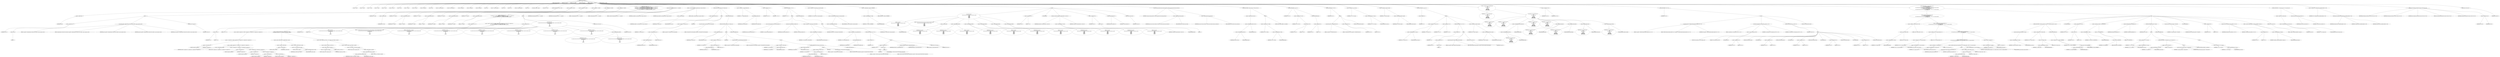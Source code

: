 digraph hostapd_notif_assoc {  
"1000125" [label = "(METHOD,hostapd_notif_assoc)" ]
"1000126" [label = "(PARAM,hostapd_data *hapd)" ]
"1000127" [label = "(PARAM,const u8 *addr)" ]
"1000128" [label = "(PARAM,const u8 *req_ies)" ]
"1000129" [label = "(PARAM,size_t req_ies_len)" ]
"1000130" [label = "(PARAM,int reassoc)" ]
"1000131" [label = "(BLOCK,,)" ]
"1000132" [label = "(LOCAL,v8: __int64)" ]
"1000133" [label = "(LOCAL,v10: __int64)" ]
"1000134" [label = "(LOCAL,v11: __int64)" ]
"1000135" [label = "(LOCAL,v13: __int64)" ]
"1000136" [label = "(LOCAL,v14: __int64)" ]
"1000137" [label = "(LOCAL,v15: const u8 *)" ]
"1000138" [label = "(LOCAL,v16: size_t)" ]
"1000139" [label = "(LOCAL,v17: sta_info *)" ]
"1000140" [label = "(LOCAL,v18: sta_info *)" ]
"1000141" [label = "(LOCAL,v19: unsigned int)" ]
"1000142" [label = "(LOCAL,v20: bool)" ]
"1000143" [label = "(LOCAL,v21: wpa_state_machine *)" ]
"1000144" [label = "(LOCAL,v22: wpa_authenticator *)" ]
"1000145" [label = "(LOCAL,v23: unsigned int)" ]
"1000146" [label = "(LOCAL,v24: unsigned int)" ]
"1000147" [label = "(LOCAL,v25: unsigned int)" ]
"1000148" [label = "(LOCAL,v26: int)" ]
"1000149" [label = "(LOCAL,v27: wpa_state_machine *)" ]
"1000150" [label = "(LOCAL,v28: int)" ]
"1000151" [label = "(LOCAL,v30: u8 *)" ]
"1000152" [label = "(LOCAL,v31: wpa_state_machine *)" ]
"1000153" [label = "(LOCAL,v32: int)" ]
"1000154" [label = "(LOCAL,elems: ieee802_11_elems)" ]
"1000155" [label = "(LOCAL,buf: u8 [ 1064 ])" ]
"1000156" [label = "(CONTROL_STRUCTURE,if ( !addr ),if ( !addr ))" ]
"1000157" [label = "(<operator>.logicalNot,!addr)" ]
"1000158" [label = "(IDENTIFIER,addr,!addr)" ]
"1000159" [label = "(BLOCK,,)" ]
"1000160" [label = "(<operator>.assignment,v28 = -1)" ]
"1000161" [label = "(IDENTIFIER,v28,v28 = -1)" ]
"1000162" [label = "(<operator>.minus,-1)" ]
"1000163" [label = "(LITERAL,1,-1)" ]
"1000164" [label = "(wpa_printf,wpa_printf(2, \"hostapd_notif_assoc: Skip event with no address\", req_ies, req_ies_len, reassoc))" ]
"1000165" [label = "(LITERAL,2,wpa_printf(2, \"hostapd_notif_assoc: Skip event with no address\", req_ies, req_ies_len, reassoc))" ]
"1000166" [label = "(LITERAL,\"hostapd_notif_assoc: Skip event with no address\",wpa_printf(2, \"hostapd_notif_assoc: Skip event with no address\", req_ies, req_ies_len, reassoc))" ]
"1000167" [label = "(IDENTIFIER,req_ies,wpa_printf(2, \"hostapd_notif_assoc: Skip event with no address\", req_ies, req_ies_len, reassoc))" ]
"1000168" [label = "(IDENTIFIER,req_ies_len,wpa_printf(2, \"hostapd_notif_assoc: Skip event with no address\", req_ies, req_ies_len, reassoc))" ]
"1000169" [label = "(IDENTIFIER,reassoc,wpa_printf(2, \"hostapd_notif_assoc: Skip event with no address\", req_ies, req_ies_len, reassoc))" ]
"1000170" [label = "(RETURN,return v28;,return v28;)" ]
"1000171" [label = "(IDENTIFIER,v28,return v28;)" ]
"1000172" [label = "(<operator>.assignment,v8 = *addr)" ]
"1000173" [label = "(IDENTIFIER,v8,v8 = *addr)" ]
"1000174" [label = "(<operator>.indirection,*addr)" ]
"1000175" [label = "(IDENTIFIER,addr,v8 = *addr)" ]
"1000176" [label = "(<operator>.assignment,v10 = addr[2])" ]
"1000177" [label = "(IDENTIFIER,v10,v10 = addr[2])" ]
"1000178" [label = "(<operator>.indirectIndexAccess,addr[2])" ]
"1000179" [label = "(IDENTIFIER,addr,v10 = addr[2])" ]
"1000180" [label = "(LITERAL,2,v10 = addr[2])" ]
"1000181" [label = "(<operator>.assignment,v11 = addr[1])" ]
"1000182" [label = "(IDENTIFIER,v11,v11 = addr[1])" ]
"1000183" [label = "(<operator>.indirectIndexAccess,addr[1])" ]
"1000184" [label = "(IDENTIFIER,addr,v11 = addr[1])" ]
"1000185" [label = "(LITERAL,1,v11 = addr[1])" ]
"1000186" [label = "(<operator>.assignment,v13 = addr[3])" ]
"1000187" [label = "(IDENTIFIER,v13,v13 = addr[3])" ]
"1000188" [label = "(<operator>.indirectIndexAccess,addr[3])" ]
"1000189" [label = "(IDENTIFIER,addr,v13 = addr[3])" ]
"1000190" [label = "(LITERAL,3,v13 = addr[3])" ]
"1000191" [label = "(<operator>.assignment,v14 = addr[4])" ]
"1000192" [label = "(IDENTIFIER,v14,v14 = addr[4])" ]
"1000193" [label = "(<operator>.indirectIndexAccess,addr[4])" ]
"1000194" [label = "(IDENTIFIER,addr,v14 = addr[4])" ]
"1000195" [label = "(LITERAL,4,v14 = addr[4])" ]
"1000196" [label = "(CONTROL_STRUCTURE,if ( (v8 & 1) != 0\n    || !((unsigned int)v14 | addr[5] | (unsigned int)v13 | (unsigned int)v10 | (unsigned int)v8 | (unsigned int)v11)\n    || *(_DWORD *)addr == *(_DWORD *)hapd->own_addr\n    && *((unsigned __int16 *)addr + 2) == *(unsigned __int16 *)&hapd->own_addr[4] ),if ( (v8 & 1) != 0\n    || !((unsigned int)v14 | addr[5] | (unsigned int)v13 | (unsigned int)v10 | (unsigned int)v8 | (unsigned int)v11)\n    || *(_DWORD *)addr == *(_DWORD *)hapd->own_addr\n    && *((unsigned __int16 *)addr + 2) == *(unsigned __int16 *)&hapd->own_addr[4] ))" ]
"1000197" [label = "(<operator>.logicalOr,(v8 & 1) != 0\n    || !((unsigned int)v14 | addr[5] | (unsigned int)v13 | (unsigned int)v10 | (unsigned int)v8 | (unsigned int)v11)\n    || *(_DWORD *)addr == *(_DWORD *)hapd->own_addr\n    && *((unsigned __int16 *)addr + 2) == *(unsigned __int16 *)&hapd->own_addr[4])" ]
"1000198" [label = "(<operator>.notEquals,(v8 & 1) != 0)" ]
"1000199" [label = "(<operator>.and,v8 & 1)" ]
"1000200" [label = "(IDENTIFIER,v8,v8 & 1)" ]
"1000201" [label = "(LITERAL,1,v8 & 1)" ]
"1000202" [label = "(LITERAL,0,(v8 & 1) != 0)" ]
"1000203" [label = "(<operator>.logicalOr,!((unsigned int)v14 | addr[5] | (unsigned int)v13 | (unsigned int)v10 | (unsigned int)v8 | (unsigned int)v11)\n    || *(_DWORD *)addr == *(_DWORD *)hapd->own_addr\n    && *((unsigned __int16 *)addr + 2) == *(unsigned __int16 *)&hapd->own_addr[4])" ]
"1000204" [label = "(<operator>.logicalNot,!((unsigned int)v14 | addr[5] | (unsigned int)v13 | (unsigned int)v10 | (unsigned int)v8 | (unsigned int)v11))" ]
"1000205" [label = "(<operator>.or,(unsigned int)v14 | addr[5] | (unsigned int)v13 | (unsigned int)v10 | (unsigned int)v8 | (unsigned int)v11)" ]
"1000206" [label = "(<operator>.cast,(unsigned int)v14)" ]
"1000207" [label = "(UNKNOWN,unsigned int,unsigned int)" ]
"1000208" [label = "(IDENTIFIER,v14,(unsigned int)v14)" ]
"1000209" [label = "(<operator>.or,addr[5] | (unsigned int)v13 | (unsigned int)v10 | (unsigned int)v8 | (unsigned int)v11)" ]
"1000210" [label = "(<operator>.indirectIndexAccess,addr[5])" ]
"1000211" [label = "(IDENTIFIER,addr,addr[5] | (unsigned int)v13 | (unsigned int)v10 | (unsigned int)v8 | (unsigned int)v11)" ]
"1000212" [label = "(LITERAL,5,addr[5] | (unsigned int)v13 | (unsigned int)v10 | (unsigned int)v8 | (unsigned int)v11)" ]
"1000213" [label = "(<operator>.or,(unsigned int)v13 | (unsigned int)v10 | (unsigned int)v8 | (unsigned int)v11)" ]
"1000214" [label = "(<operator>.cast,(unsigned int)v13)" ]
"1000215" [label = "(UNKNOWN,unsigned int,unsigned int)" ]
"1000216" [label = "(IDENTIFIER,v13,(unsigned int)v13)" ]
"1000217" [label = "(<operator>.or,(unsigned int)v10 | (unsigned int)v8 | (unsigned int)v11)" ]
"1000218" [label = "(<operator>.cast,(unsigned int)v10)" ]
"1000219" [label = "(UNKNOWN,unsigned int,unsigned int)" ]
"1000220" [label = "(IDENTIFIER,v10,(unsigned int)v10)" ]
"1000221" [label = "(<operator>.or,(unsigned int)v8 | (unsigned int)v11)" ]
"1000222" [label = "(<operator>.cast,(unsigned int)v8)" ]
"1000223" [label = "(UNKNOWN,unsigned int,unsigned int)" ]
"1000224" [label = "(IDENTIFIER,v8,(unsigned int)v8)" ]
"1000225" [label = "(<operator>.cast,(unsigned int)v11)" ]
"1000226" [label = "(UNKNOWN,unsigned int,unsigned int)" ]
"1000227" [label = "(IDENTIFIER,v11,(unsigned int)v11)" ]
"1000228" [label = "(<operator>.logicalAnd,*(_DWORD *)addr == *(_DWORD *)hapd->own_addr\n    && *((unsigned __int16 *)addr + 2) == *(unsigned __int16 *)&hapd->own_addr[4])" ]
"1000229" [label = "(<operator>.equals,*(_DWORD *)addr == *(_DWORD *)hapd->own_addr)" ]
"1000230" [label = "(<operator>.indirection,*(_DWORD *)addr)" ]
"1000231" [label = "(<operator>.cast,(_DWORD *)addr)" ]
"1000232" [label = "(UNKNOWN,_DWORD *,_DWORD *)" ]
"1000233" [label = "(IDENTIFIER,addr,(_DWORD *)addr)" ]
"1000234" [label = "(<operator>.indirection,*(_DWORD *)hapd->own_addr)" ]
"1000235" [label = "(<operator>.cast,(_DWORD *)hapd->own_addr)" ]
"1000236" [label = "(UNKNOWN,_DWORD *,_DWORD *)" ]
"1000237" [label = "(<operator>.indirectFieldAccess,hapd->own_addr)" ]
"1000238" [label = "(IDENTIFIER,hapd,(_DWORD *)hapd->own_addr)" ]
"1000239" [label = "(FIELD_IDENTIFIER,own_addr,own_addr)" ]
"1000240" [label = "(<operator>.equals,*((unsigned __int16 *)addr + 2) == *(unsigned __int16 *)&hapd->own_addr[4])" ]
"1000241" [label = "(<operator>.indirection,*((unsigned __int16 *)addr + 2))" ]
"1000242" [label = "(<operator>.addition,(unsigned __int16 *)addr + 2)" ]
"1000243" [label = "(<operator>.cast,(unsigned __int16 *)addr)" ]
"1000244" [label = "(UNKNOWN,unsigned __int16 *,unsigned __int16 *)" ]
"1000245" [label = "(IDENTIFIER,addr,(unsigned __int16 *)addr)" ]
"1000246" [label = "(LITERAL,2,(unsigned __int16 *)addr + 2)" ]
"1000247" [label = "(<operator>.indirection,*(unsigned __int16 *)&hapd->own_addr[4])" ]
"1000248" [label = "(<operator>.cast,(unsigned __int16 *)&hapd->own_addr[4])" ]
"1000249" [label = "(UNKNOWN,unsigned __int16 *,unsigned __int16 *)" ]
"1000250" [label = "(<operator>.addressOf,&hapd->own_addr[4])" ]
"1000251" [label = "(<operator>.indirectIndexAccess,hapd->own_addr[4])" ]
"1000252" [label = "(<operator>.indirectFieldAccess,hapd->own_addr)" ]
"1000253" [label = "(IDENTIFIER,hapd,(unsigned __int16 *)&hapd->own_addr[4])" ]
"1000254" [label = "(FIELD_IDENTIFIER,own_addr,own_addr)" ]
"1000255" [label = "(LITERAL,4,(unsigned __int16 *)&hapd->own_addr[4])" ]
"1000256" [label = "(BLOCK,,)" ]
"1000257" [label = "(<operator>.assignment,v28 = 0)" ]
"1000258" [label = "(IDENTIFIER,v28,v28 = 0)" ]
"1000259" [label = "(LITERAL,0,v28 = 0)" ]
"1000260" [label = "(wpa_printf,wpa_printf(\n      2,\n      \"%s: Invalid SA=%02x:%02x:%02x:%02x:%02x:%02x in received indication - ignore this indication silently\",\n      \"hostapd_notif_assoc\",\n      v8,\n      v11,\n      v10,\n      v13,\n      v14,\n      addr[5]))" ]
"1000261" [label = "(LITERAL,2,wpa_printf(\n      2,\n      \"%s: Invalid SA=%02x:%02x:%02x:%02x:%02x:%02x in received indication - ignore this indication silently\",\n      \"hostapd_notif_assoc\",\n      v8,\n      v11,\n      v10,\n      v13,\n      v14,\n      addr[5]))" ]
"1000262" [label = "(LITERAL,\"%s: Invalid SA=%02x:%02x:%02x:%02x:%02x:%02x in received indication - ignore this indication silently\",wpa_printf(\n      2,\n      \"%s: Invalid SA=%02x:%02x:%02x:%02x:%02x:%02x in received indication - ignore this indication silently\",\n      \"hostapd_notif_assoc\",\n      v8,\n      v11,\n      v10,\n      v13,\n      v14,\n      addr[5]))" ]
"1000263" [label = "(LITERAL,\"hostapd_notif_assoc\",wpa_printf(\n      2,\n      \"%s: Invalid SA=%02x:%02x:%02x:%02x:%02x:%02x in received indication - ignore this indication silently\",\n      \"hostapd_notif_assoc\",\n      v8,\n      v11,\n      v10,\n      v13,\n      v14,\n      addr[5]))" ]
"1000264" [label = "(IDENTIFIER,v8,wpa_printf(\n      2,\n      \"%s: Invalid SA=%02x:%02x:%02x:%02x:%02x:%02x in received indication - ignore this indication silently\",\n      \"hostapd_notif_assoc\",\n      v8,\n      v11,\n      v10,\n      v13,\n      v14,\n      addr[5]))" ]
"1000265" [label = "(IDENTIFIER,v11,wpa_printf(\n      2,\n      \"%s: Invalid SA=%02x:%02x:%02x:%02x:%02x:%02x in received indication - ignore this indication silently\",\n      \"hostapd_notif_assoc\",\n      v8,\n      v11,\n      v10,\n      v13,\n      v14,\n      addr[5]))" ]
"1000266" [label = "(IDENTIFIER,v10,wpa_printf(\n      2,\n      \"%s: Invalid SA=%02x:%02x:%02x:%02x:%02x:%02x in received indication - ignore this indication silently\",\n      \"hostapd_notif_assoc\",\n      v8,\n      v11,\n      v10,\n      v13,\n      v14,\n      addr[5]))" ]
"1000267" [label = "(IDENTIFIER,v13,wpa_printf(\n      2,\n      \"%s: Invalid SA=%02x:%02x:%02x:%02x:%02x:%02x in received indication - ignore this indication silently\",\n      \"hostapd_notif_assoc\",\n      v8,\n      v11,\n      v10,\n      v13,\n      v14,\n      addr[5]))" ]
"1000268" [label = "(IDENTIFIER,v14,wpa_printf(\n      2,\n      \"%s: Invalid SA=%02x:%02x:%02x:%02x:%02x:%02x in received indication - ignore this indication silently\",\n      \"hostapd_notif_assoc\",\n      v8,\n      v11,\n      v10,\n      v13,\n      v14,\n      addr[5]))" ]
"1000269" [label = "(<operator>.indirectIndexAccess,addr[5])" ]
"1000270" [label = "(IDENTIFIER,addr,wpa_printf(\n      2,\n      \"%s: Invalid SA=%02x:%02x:%02x:%02x:%02x:%02x in received indication - ignore this indication silently\",\n      \"hostapd_notif_assoc\",\n      v8,\n      v11,\n      v10,\n      v13,\n      v14,\n      addr[5]))" ]
"1000271" [label = "(LITERAL,5,wpa_printf(\n      2,\n      \"%s: Invalid SA=%02x:%02x:%02x:%02x:%02x:%02x in received indication - ignore this indication silently\",\n      \"hostapd_notif_assoc\",\n      v8,\n      v11,\n      v10,\n      v13,\n      v14,\n      addr[5]))" ]
"1000272" [label = "(RETURN,return v28;,return v28;)" ]
"1000273" [label = "(IDENTIFIER,v28,return v28;)" ]
"1000274" [label = "(hostapd_logger,hostapd_logger(hapd, addr, 1u, 2, \"associated\"))" ]
"1000275" [label = "(IDENTIFIER,hapd,hostapd_logger(hapd, addr, 1u, 2, \"associated\"))" ]
"1000276" [label = "(IDENTIFIER,addr,hostapd_logger(hapd, addr, 1u, 2, \"associated\"))" ]
"1000277" [label = "(LITERAL,1u,hostapd_logger(hapd, addr, 1u, 2, \"associated\"))" ]
"1000278" [label = "(LITERAL,2,hostapd_logger(hapd, addr, 1u, 2, \"associated\"))" ]
"1000279" [label = "(LITERAL,\"associated\",hostapd_logger(hapd, addr, 1u, 2, \"associated\"))" ]
"1000280" [label = "(ieee802_11_parse_elems,ieee802_11_parse_elems(req_ies, req_ies_len, &elems, 0))" ]
"1000281" [label = "(IDENTIFIER,req_ies,ieee802_11_parse_elems(req_ies, req_ies_len, &elems, 0))" ]
"1000282" [label = "(IDENTIFIER,req_ies_len,ieee802_11_parse_elems(req_ies, req_ies_len, &elems, 0))" ]
"1000283" [label = "(<operator>.addressOf,&elems)" ]
"1000284" [label = "(IDENTIFIER,elems,ieee802_11_parse_elems(req_ies, req_ies_len, &elems, 0))" ]
"1000285" [label = "(LITERAL,0,ieee802_11_parse_elems(req_ies, req_ies_len, &elems, 0))" ]
"1000286" [label = "(CONTROL_STRUCTURE,if ( elems.wps_ie ),if ( elems.wps_ie ))" ]
"1000287" [label = "(<operator>.fieldAccess,elems.wps_ie)" ]
"1000288" [label = "(IDENTIFIER,elems,if ( elems.wps_ie ))" ]
"1000289" [label = "(FIELD_IDENTIFIER,wps_ie,wps_ie)" ]
"1000290" [label = "(BLOCK,,)" ]
"1000291" [label = "(<operator>.assignment,v15 = elems.wps_ie - 2)" ]
"1000292" [label = "(IDENTIFIER,v15,v15 = elems.wps_ie - 2)" ]
"1000293" [label = "(<operator>.subtraction,elems.wps_ie - 2)" ]
"1000294" [label = "(<operator>.fieldAccess,elems.wps_ie)" ]
"1000295" [label = "(IDENTIFIER,elems,elems.wps_ie - 2)" ]
"1000296" [label = "(FIELD_IDENTIFIER,wps_ie,wps_ie)" ]
"1000297" [label = "(LITERAL,2,elems.wps_ie - 2)" ]
"1000298" [label = "(IDENTIFIER,L,)" ]
"1000299" [label = "(wpa_printf,wpa_printf(2, \"STA included WPS IE in (Re)AssocReq\"))" ]
"1000300" [label = "(LITERAL,2,wpa_printf(2, \"STA included WPS IE in (Re)AssocReq\"))" ]
"1000301" [label = "(LITERAL,\"STA included WPS IE in (Re)AssocReq\",wpa_printf(2, \"STA included WPS IE in (Re)AssocReq\"))" ]
"1000302" [label = "(CONTROL_STRUCTURE,else,else)" ]
"1000303" [label = "(CONTROL_STRUCTURE,if ( elems.rsn_ie ),if ( elems.rsn_ie ))" ]
"1000304" [label = "(<operator>.fieldAccess,elems.rsn_ie)" ]
"1000305" [label = "(IDENTIFIER,elems,if ( elems.rsn_ie ))" ]
"1000306" [label = "(FIELD_IDENTIFIER,rsn_ie,rsn_ie)" ]
"1000307" [label = "(BLOCK,,)" ]
"1000308" [label = "(<operator>.assignment,v15 = elems.rsn_ie - 2)" ]
"1000309" [label = "(IDENTIFIER,v15,v15 = elems.rsn_ie - 2)" ]
"1000310" [label = "(<operator>.subtraction,elems.rsn_ie - 2)" ]
"1000311" [label = "(<operator>.fieldAccess,elems.rsn_ie)" ]
"1000312" [label = "(IDENTIFIER,elems,elems.rsn_ie - 2)" ]
"1000313" [label = "(FIELD_IDENTIFIER,rsn_ie,rsn_ie)" ]
"1000314" [label = "(LITERAL,2,elems.rsn_ie - 2)" ]
"1000315" [label = "(IDENTIFIER,L,)" ]
"1000316" [label = "(wpa_printf,wpa_printf(2, \"STA included RSN IE in (Re)AssocReq\"))" ]
"1000317" [label = "(LITERAL,2,wpa_printf(2, \"STA included RSN IE in (Re)AssocReq\"))" ]
"1000318" [label = "(LITERAL,\"STA included RSN IE in (Re)AssocReq\",wpa_printf(2, \"STA included RSN IE in (Re)AssocReq\"))" ]
"1000319" [label = "(CONTROL_STRUCTURE,else,else)" ]
"1000320" [label = "(BLOCK,,)" ]
"1000321" [label = "(<operator>.assignment,v15 = elems.wpa_ie)" ]
"1000322" [label = "(IDENTIFIER,v15,v15 = elems.wpa_ie)" ]
"1000323" [label = "(<operator>.fieldAccess,elems.wpa_ie)" ]
"1000324" [label = "(IDENTIFIER,elems,v15 = elems.wpa_ie)" ]
"1000325" [label = "(FIELD_IDENTIFIER,wpa_ie,wpa_ie)" ]
"1000326" [label = "(CONTROL_STRUCTURE,if ( elems.wpa_ie ),if ( elems.wpa_ie ))" ]
"1000327" [label = "(<operator>.fieldAccess,elems.wpa_ie)" ]
"1000328" [label = "(IDENTIFIER,elems,if ( elems.wpa_ie ))" ]
"1000329" [label = "(FIELD_IDENTIFIER,wpa_ie,wpa_ie)" ]
"1000330" [label = "(BLOCK,,)" ]
"1000331" [label = "(<operator>.assignment,v15 = elems.wpa_ie - 2)" ]
"1000332" [label = "(IDENTIFIER,v15,v15 = elems.wpa_ie - 2)" ]
"1000333" [label = "(<operator>.subtraction,elems.wpa_ie - 2)" ]
"1000334" [label = "(<operator>.fieldAccess,elems.wpa_ie)" ]
"1000335" [label = "(IDENTIFIER,elems,elems.wpa_ie - 2)" ]
"1000336" [label = "(FIELD_IDENTIFIER,wpa_ie,wpa_ie)" ]
"1000337" [label = "(LITERAL,2,elems.wpa_ie - 2)" ]
"1000338" [label = "(IDENTIFIER,L,)" ]
"1000339" [label = "(wpa_printf,wpa_printf(2, \"STA included WPA IE in (Re)AssocReq\"))" ]
"1000340" [label = "(LITERAL,2,wpa_printf(2, \"STA included WPA IE in (Re)AssocReq\"))" ]
"1000341" [label = "(LITERAL,\"STA included WPA IE in (Re)AssocReq\",wpa_printf(2, \"STA included WPA IE in (Re)AssocReq\"))" ]
"1000342" [label = "(CONTROL_STRUCTURE,else,else)" ]
"1000343" [label = "(BLOCK,,)" ]
"1000344" [label = "(IDENTIFIER,L,)" ]
"1000345" [label = "(wpa_printf,wpa_printf(2, \"STA did not include WPS/RSN/WPA IE in (Re)AssocReq\"))" ]
"1000346" [label = "(LITERAL,2,wpa_printf(2, \"STA did not include WPS/RSN/WPA IE in (Re)AssocReq\"))" ]
"1000347" [label = "(LITERAL,\"STA did not include WPS/RSN/WPA IE in (Re)AssocReq\",wpa_printf(2, \"STA did not include WPS/RSN/WPA IE in (Re)AssocReq\"))" ]
"1000348" [label = "(<operator>.assignment,v17 = ap_get_sta(hapd, addr))" ]
"1000349" [label = "(IDENTIFIER,v17,v17 = ap_get_sta(hapd, addr))" ]
"1000350" [label = "(ap_get_sta,ap_get_sta(hapd, addr))" ]
"1000351" [label = "(IDENTIFIER,hapd,ap_get_sta(hapd, addr))" ]
"1000352" [label = "(IDENTIFIER,addr,ap_get_sta(hapd, addr))" ]
"1000353" [label = "(<operator>.assignment,v18 = v17)" ]
"1000354" [label = "(IDENTIFIER,v18,v18 = v17)" ]
"1000355" [label = "(IDENTIFIER,v17,v18 = v17)" ]
"1000356" [label = "(CONTROL_STRUCTURE,if ( v17 ),if ( v17 ))" ]
"1000357" [label = "(IDENTIFIER,v17,if ( v17 ))" ]
"1000358" [label = "(BLOCK,,)" ]
"1000359" [label = "(ap_sta_no_session_timeout,ap_sta_no_session_timeout(hapd, v17))" ]
"1000360" [label = "(IDENTIFIER,hapd,ap_sta_no_session_timeout(hapd, v17))" ]
"1000361" [label = "(IDENTIFIER,v17,ap_sta_no_session_timeout(hapd, v17))" ]
"1000362" [label = "(accounting_sta_stop,accounting_sta_stop(hapd, v18))" ]
"1000363" [label = "(IDENTIFIER,hapd,accounting_sta_stop(hapd, v18))" ]
"1000364" [label = "(IDENTIFIER,v18,accounting_sta_stop(hapd, v18))" ]
"1000365" [label = "(<operator>.assignment,v18->timeout_next = STA_NULLFUNC)" ]
"1000366" [label = "(<operator>.indirectFieldAccess,v18->timeout_next)" ]
"1000367" [label = "(IDENTIFIER,v18,v18->timeout_next = STA_NULLFUNC)" ]
"1000368" [label = "(FIELD_IDENTIFIER,timeout_next,timeout_next)" ]
"1000369" [label = "(IDENTIFIER,STA_NULLFUNC,v18->timeout_next = STA_NULLFUNC)" ]
"1000370" [label = "(CONTROL_STRUCTURE,else,else)" ]
"1000371" [label = "(BLOCK,,)" ]
"1000372" [label = "(<operator>.assignment,v18 = ap_sta_add(hapd, addr))" ]
"1000373" [label = "(IDENTIFIER,v18,v18 = ap_sta_add(hapd, addr))" ]
"1000374" [label = "(ap_sta_add,ap_sta_add(hapd, addr))" ]
"1000375" [label = "(IDENTIFIER,hapd,ap_sta_add(hapd, addr))" ]
"1000376" [label = "(IDENTIFIER,addr,ap_sta_add(hapd, addr))" ]
"1000377" [label = "(CONTROL_STRUCTURE,if ( !v18 ),if ( !v18 ))" ]
"1000378" [label = "(<operator>.logicalNot,!v18)" ]
"1000379" [label = "(IDENTIFIER,v18,!v18)" ]
"1000380" [label = "(BLOCK,,)" ]
"1000381" [label = "(<operator>.assignment,v28 = -1)" ]
"1000382" [label = "(IDENTIFIER,v28,v28 = -1)" ]
"1000383" [label = "(<operator>.minus,-1)" ]
"1000384" [label = "(LITERAL,1,-1)" ]
"1000385" [label = "(hostapd_drv_sta_disassoc,hostapd_drv_sta_disassoc(hapd, addr, 5))" ]
"1000386" [label = "(IDENTIFIER,hapd,hostapd_drv_sta_disassoc(hapd, addr, 5))" ]
"1000387" [label = "(IDENTIFIER,addr,hostapd_drv_sta_disassoc(hapd, addr, 5))" ]
"1000388" [label = "(LITERAL,5,hostapd_drv_sta_disassoc(hapd, addr, 5))" ]
"1000389" [label = "(RETURN,return v28;,return v28;)" ]
"1000390" [label = "(IDENTIFIER,v28,return v28;)" ]
"1000391" [label = "(<operator>.assignment,v19 = hapd->iface->drv_max_acl_mac_addrs)" ]
"1000392" [label = "(IDENTIFIER,v19,v19 = hapd->iface->drv_max_acl_mac_addrs)" ]
"1000393" [label = "(<operator>.indirectFieldAccess,hapd->iface->drv_max_acl_mac_addrs)" ]
"1000394" [label = "(<operator>.indirectFieldAccess,hapd->iface)" ]
"1000395" [label = "(IDENTIFIER,hapd,v19 = hapd->iface->drv_max_acl_mac_addrs)" ]
"1000396" [label = "(FIELD_IDENTIFIER,iface,iface)" ]
"1000397" [label = "(FIELD_IDENTIFIER,drv_max_acl_mac_addrs,drv_max_acl_mac_addrs)" ]
"1000398" [label = "(<operators>.assignmentAnd,v18->flags &= 0xFFFECFFF)" ]
"1000399" [label = "(<operator>.indirectFieldAccess,v18->flags)" ]
"1000400" [label = "(IDENTIFIER,v18,v18->flags &= 0xFFFECFFF)" ]
"1000401" [label = "(FIELD_IDENTIFIER,flags,flags)" ]
"1000402" [label = "(LITERAL,0xFFFECFFF,v18->flags &= 0xFFFECFFF)" ]
"1000403" [label = "(BLOCK,,)" ]
"1000404" [label = "(wpa_printf,wpa_printf(\n      3,\n      \"STA %02x:%02x:%02x:%02x:%02x:%02x not allowed to connect\",\n      *addr,\n      addr[1],\n      addr[2],\n      addr[3],\n      addr[4],\n      addr[5]))" ]
"1000405" [label = "(LITERAL,3,wpa_printf(\n      3,\n      \"STA %02x:%02x:%02x:%02x:%02x:%02x not allowed to connect\",\n      *addr,\n      addr[1],\n      addr[2],\n      addr[3],\n      addr[4],\n      addr[5]))" ]
"1000406" [label = "(LITERAL,\"STA %02x:%02x:%02x:%02x:%02x:%02x not allowed to connect\",wpa_printf(\n      3,\n      \"STA %02x:%02x:%02x:%02x:%02x:%02x not allowed to connect\",\n      *addr,\n      addr[1],\n      addr[2],\n      addr[3],\n      addr[4],\n      addr[5]))" ]
"1000407" [label = "(<operator>.indirection,*addr)" ]
"1000408" [label = "(IDENTIFIER,addr,wpa_printf(\n      3,\n      \"STA %02x:%02x:%02x:%02x:%02x:%02x not allowed to connect\",\n      *addr,\n      addr[1],\n      addr[2],\n      addr[3],\n      addr[4],\n      addr[5]))" ]
"1000409" [label = "(<operator>.indirectIndexAccess,addr[1])" ]
"1000410" [label = "(IDENTIFIER,addr,wpa_printf(\n      3,\n      \"STA %02x:%02x:%02x:%02x:%02x:%02x not allowed to connect\",\n      *addr,\n      addr[1],\n      addr[2],\n      addr[3],\n      addr[4],\n      addr[5]))" ]
"1000411" [label = "(LITERAL,1,wpa_printf(\n      3,\n      \"STA %02x:%02x:%02x:%02x:%02x:%02x not allowed to connect\",\n      *addr,\n      addr[1],\n      addr[2],\n      addr[3],\n      addr[4],\n      addr[5]))" ]
"1000412" [label = "(<operator>.indirectIndexAccess,addr[2])" ]
"1000413" [label = "(IDENTIFIER,addr,wpa_printf(\n      3,\n      \"STA %02x:%02x:%02x:%02x:%02x:%02x not allowed to connect\",\n      *addr,\n      addr[1],\n      addr[2],\n      addr[3],\n      addr[4],\n      addr[5]))" ]
"1000414" [label = "(LITERAL,2,wpa_printf(\n      3,\n      \"STA %02x:%02x:%02x:%02x:%02x:%02x not allowed to connect\",\n      *addr,\n      addr[1],\n      addr[2],\n      addr[3],\n      addr[4],\n      addr[5]))" ]
"1000415" [label = "(<operator>.indirectIndexAccess,addr[3])" ]
"1000416" [label = "(IDENTIFIER,addr,wpa_printf(\n      3,\n      \"STA %02x:%02x:%02x:%02x:%02x:%02x not allowed to connect\",\n      *addr,\n      addr[1],\n      addr[2],\n      addr[3],\n      addr[4],\n      addr[5]))" ]
"1000417" [label = "(LITERAL,3,wpa_printf(\n      3,\n      \"STA %02x:%02x:%02x:%02x:%02x:%02x not allowed to connect\",\n      *addr,\n      addr[1],\n      addr[2],\n      addr[3],\n      addr[4],\n      addr[5]))" ]
"1000418" [label = "(<operator>.indirectIndexAccess,addr[4])" ]
"1000419" [label = "(IDENTIFIER,addr,wpa_printf(\n      3,\n      \"STA %02x:%02x:%02x:%02x:%02x:%02x not allowed to connect\",\n      *addr,\n      addr[1],\n      addr[2],\n      addr[3],\n      addr[4],\n      addr[5]))" ]
"1000420" [label = "(LITERAL,4,wpa_printf(\n      3,\n      \"STA %02x:%02x:%02x:%02x:%02x:%02x not allowed to connect\",\n      *addr,\n      addr[1],\n      addr[2],\n      addr[3],\n      addr[4],\n      addr[5]))" ]
"1000421" [label = "(<operator>.indirectIndexAccess,addr[5])" ]
"1000422" [label = "(IDENTIFIER,addr,wpa_printf(\n      3,\n      \"STA %02x:%02x:%02x:%02x:%02x:%02x not allowed to connect\",\n      *addr,\n      addr[1],\n      addr[2],\n      addr[3],\n      addr[4],\n      addr[5]))" ]
"1000423" [label = "(LITERAL,5,wpa_printf(\n      3,\n      \"STA %02x:%02x:%02x:%02x:%02x:%02x not allowed to connect\",\n      *addr,\n      addr[1],\n      addr[2],\n      addr[3],\n      addr[4],\n      addr[5]))" ]
"1000424" [label = "(<operator>.assignment,v32 = 1)" ]
"1000425" [label = "(IDENTIFIER,v32,v32 = 1)" ]
"1000426" [label = "(LITERAL,1,v32 = 1)" ]
"1000427" [label = "(JUMP_TARGET,fail)" ]
"1000428" [label = "(hostapd_drv_sta_disassoc,hostapd_drv_sta_disassoc(hapd, v18->addr, v32))" ]
"1000429" [label = "(IDENTIFIER,hapd,hostapd_drv_sta_disassoc(hapd, v18->addr, v32))" ]
"1000430" [label = "(<operator>.indirectFieldAccess,v18->addr)" ]
"1000431" [label = "(IDENTIFIER,v18,hostapd_drv_sta_disassoc(hapd, v18->addr, v32))" ]
"1000432" [label = "(FIELD_IDENTIFIER,addr,addr)" ]
"1000433" [label = "(IDENTIFIER,v32,hostapd_drv_sta_disassoc(hapd, v18->addr, v32))" ]
"1000434" [label = "(<operator>.assignment,v28 = -1)" ]
"1000435" [label = "(IDENTIFIER,v28,v28 = -1)" ]
"1000436" [label = "(<operator>.minus,-1)" ]
"1000437" [label = "(LITERAL,1,-1)" ]
"1000438" [label = "(ap_free_sta,ap_free_sta(hapd, v18))" ]
"1000439" [label = "(IDENTIFIER,hapd,ap_free_sta(hapd, v18))" ]
"1000440" [label = "(IDENTIFIER,v18,ap_free_sta(hapd, v18))" ]
"1000441" [label = "(RETURN,return v28;,return v28;)" ]
"1000442" [label = "(IDENTIFIER,v28,return v28;)" ]
"1000443" [label = "(ap_copy_sta_supp_op_classes,ap_copy_sta_supp_op_classes(v18, elems.supp_op_classes, elems.supp_op_classes_len))" ]
"1000444" [label = "(IDENTIFIER,v18,ap_copy_sta_supp_op_classes(v18, elems.supp_op_classes, elems.supp_op_classes_len))" ]
"1000445" [label = "(<operator>.fieldAccess,elems.supp_op_classes)" ]
"1000446" [label = "(IDENTIFIER,elems,ap_copy_sta_supp_op_classes(v18, elems.supp_op_classes, elems.supp_op_classes_len))" ]
"1000447" [label = "(FIELD_IDENTIFIER,supp_op_classes,supp_op_classes)" ]
"1000448" [label = "(<operator>.fieldAccess,elems.supp_op_classes_len)" ]
"1000449" [label = "(IDENTIFIER,elems,ap_copy_sta_supp_op_classes(v18, elems.supp_op_classes, elems.supp_op_classes_len))" ]
"1000450" [label = "(FIELD_IDENTIFIER,supp_op_classes_len,supp_op_classes_len)" ]
"1000451" [label = "(CONTROL_STRUCTURE,if ( !hapd->conf->wpa ),if ( !hapd->conf->wpa ))" ]
"1000452" [label = "(<operator>.logicalNot,!hapd->conf->wpa)" ]
"1000453" [label = "(<operator>.indirectFieldAccess,hapd->conf->wpa)" ]
"1000454" [label = "(<operator>.indirectFieldAccess,hapd->conf)" ]
"1000455" [label = "(IDENTIFIER,hapd,!hapd->conf->wpa)" ]
"1000456" [label = "(FIELD_IDENTIFIER,conf,conf)" ]
"1000457" [label = "(FIELD_IDENTIFIER,wpa,wpa)" ]
"1000458" [label = "(BLOCK,,)" ]
"1000459" [label = "(<operator>.assignment,v25 = v18->flags)" ]
"1000460" [label = "(IDENTIFIER,v25,v25 = v18->flags)" ]
"1000461" [label = "(<operator>.indirectFieldAccess,v18->flags)" ]
"1000462" [label = "(IDENTIFIER,v18,v25 = v18->flags)" ]
"1000463" [label = "(FIELD_IDENTIFIER,flags,flags)" ]
"1000464" [label = "(CONTROL_STRUCTURE,goto LABEL_21;,goto LABEL_21;)" ]
"1000465" [label = "(CONTROL_STRUCTURE,if ( v15 ),if ( v15 ))" ]
"1000466" [label = "(IDENTIFIER,v15,if ( v15 ))" ]
"1000467" [label = "(<operator>.assignment,v20 = v16 == 0)" ]
"1000468" [label = "(IDENTIFIER,v20,v20 = v16 == 0)" ]
"1000469" [label = "(<operator>.equals,v16 == 0)" ]
"1000470" [label = "(IDENTIFIER,v16,v16 == 0)" ]
"1000471" [label = "(LITERAL,0,v16 == 0)" ]
"1000472" [label = "(CONTROL_STRUCTURE,else,else)" ]
"1000473" [label = "(<operator>.assignment,v20 = 1)" ]
"1000474" [label = "(IDENTIFIER,v20,v20 = 1)" ]
"1000475" [label = "(LITERAL,1,v20 = 1)" ]
"1000476" [label = "(CONTROL_STRUCTURE,if ( v20 ),if ( v20 ))" ]
"1000477" [label = "(IDENTIFIER,v20,if ( v20 ))" ]
"1000478" [label = "(BLOCK,,)" ]
"1000479" [label = "(wpa_printf,wpa_printf(2, \"No WPA/RSN IE from STA\"))" ]
"1000480" [label = "(LITERAL,2,wpa_printf(2, \"No WPA/RSN IE from STA\"))" ]
"1000481" [label = "(LITERAL,\"No WPA/RSN IE from STA\",wpa_printf(2, \"No WPA/RSN IE from STA\"))" ]
"1000482" [label = "(<operator>.assignment,v32 = 13)" ]
"1000483" [label = "(IDENTIFIER,v32,v32 = 13)" ]
"1000484" [label = "(LITERAL,13,v32 = 13)" ]
"1000485" [label = "(CONTROL_STRUCTURE,goto fail;,goto fail;)" ]
"1000486" [label = "(<operator>.assignment,v21 = v18->wpa_sm)" ]
"1000487" [label = "(IDENTIFIER,v21,v21 = v18->wpa_sm)" ]
"1000488" [label = "(<operator>.indirectFieldAccess,v18->wpa_sm)" ]
"1000489" [label = "(IDENTIFIER,v18,v21 = v18->wpa_sm)" ]
"1000490" [label = "(FIELD_IDENTIFIER,wpa_sm,wpa_sm)" ]
"1000491" [label = "(<operator>.assignment,v22 = hapd->wpa_auth)" ]
"1000492" [label = "(IDENTIFIER,v22,v22 = hapd->wpa_auth)" ]
"1000493" [label = "(<operator>.indirectFieldAccess,hapd->wpa_auth)" ]
"1000494" [label = "(IDENTIFIER,hapd,v22 = hapd->wpa_auth)" ]
"1000495" [label = "(FIELD_IDENTIFIER,wpa_auth,wpa_auth)" ]
"1000496" [label = "(CONTROL_STRUCTURE,if ( !v21 ),if ( !v21 ))" ]
"1000497" [label = "(<operator>.logicalNot,!v21)" ]
"1000498" [label = "(IDENTIFIER,v21,!v21)" ]
"1000499" [label = "(BLOCK,,)" ]
"1000500" [label = "(<operator>.assignment,v18->wpa_sm = v31)" ]
"1000501" [label = "(<operator>.indirectFieldAccess,v18->wpa_sm)" ]
"1000502" [label = "(IDENTIFIER,v18,v18->wpa_sm = v31)" ]
"1000503" [label = "(FIELD_IDENTIFIER,wpa_sm,wpa_sm)" ]
"1000504" [label = "(IDENTIFIER,v31,v18->wpa_sm = v31)" ]
"1000505" [label = "(<operator>.assignment,v21 = v31)" ]
"1000506" [label = "(IDENTIFIER,v21,v21 = v31)" ]
"1000507" [label = "(IDENTIFIER,v31,v21 = v31)" ]
"1000508" [label = "(CONTROL_STRUCTURE,if ( !v31 ),if ( !v31 ))" ]
"1000509" [label = "(<operator>.logicalNot,!v31)" ]
"1000510" [label = "(IDENTIFIER,v31,!v31)" ]
"1000511" [label = "(BLOCK,,)" ]
"1000512" [label = "(<operator>.assignment,v28 = -1)" ]
"1000513" [label = "(IDENTIFIER,v28,v28 = -1)" ]
"1000514" [label = "(<operator>.minus,-1)" ]
"1000515" [label = "(LITERAL,1,-1)" ]
"1000516" [label = "(wpa_printf,wpa_printf(5, \"Failed to initialize WPA state machine\"))" ]
"1000517" [label = "(LITERAL,5,wpa_printf(5, \"Failed to initialize WPA state machine\"))" ]
"1000518" [label = "(LITERAL,\"Failed to initialize WPA state machine\",wpa_printf(5, \"Failed to initialize WPA state machine\"))" ]
"1000519" [label = "(RETURN,return v28;,return v28;)" ]
"1000520" [label = "(IDENTIFIER,v28,return v28;)" ]
"1000521" [label = "(<operator>.assignment,v22 = hapd->wpa_auth)" ]
"1000522" [label = "(IDENTIFIER,v22,v22 = hapd->wpa_auth)" ]
"1000523" [label = "(<operator>.indirectFieldAccess,hapd->wpa_auth)" ]
"1000524" [label = "(IDENTIFIER,hapd,v22 = hapd->wpa_auth)" ]
"1000525" [label = "(FIELD_IDENTIFIER,wpa_auth,wpa_auth)" ]
"1000526" [label = "(<operator>.assignment,v23 = wpa_validate_wpa_ie(\n          v22,\n          v21,\n          hapd->iface->freq,\n          v15,\n          v16,\n          elems.mdie,\n          elems.mdie_len,\n          elems.owe_dh,\n          elems.owe_dh_len))" ]
"1000527" [label = "(IDENTIFIER,v23,v23 = wpa_validate_wpa_ie(\n          v22,\n          v21,\n          hapd->iface->freq,\n          v15,\n          v16,\n          elems.mdie,\n          elems.mdie_len,\n          elems.owe_dh,\n          elems.owe_dh_len))" ]
"1000528" [label = "(wpa_validate_wpa_ie,wpa_validate_wpa_ie(\n          v22,\n          v21,\n          hapd->iface->freq,\n          v15,\n          v16,\n          elems.mdie,\n          elems.mdie_len,\n          elems.owe_dh,\n          elems.owe_dh_len))" ]
"1000529" [label = "(IDENTIFIER,v22,wpa_validate_wpa_ie(\n          v22,\n          v21,\n          hapd->iface->freq,\n          v15,\n          v16,\n          elems.mdie,\n          elems.mdie_len,\n          elems.owe_dh,\n          elems.owe_dh_len))" ]
"1000530" [label = "(IDENTIFIER,v21,wpa_validate_wpa_ie(\n          v22,\n          v21,\n          hapd->iface->freq,\n          v15,\n          v16,\n          elems.mdie,\n          elems.mdie_len,\n          elems.owe_dh,\n          elems.owe_dh_len))" ]
"1000531" [label = "(<operator>.indirectFieldAccess,hapd->iface->freq)" ]
"1000532" [label = "(<operator>.indirectFieldAccess,hapd->iface)" ]
"1000533" [label = "(IDENTIFIER,hapd,wpa_validate_wpa_ie(\n          v22,\n          v21,\n          hapd->iface->freq,\n          v15,\n          v16,\n          elems.mdie,\n          elems.mdie_len,\n          elems.owe_dh,\n          elems.owe_dh_len))" ]
"1000534" [label = "(FIELD_IDENTIFIER,iface,iface)" ]
"1000535" [label = "(FIELD_IDENTIFIER,freq,freq)" ]
"1000536" [label = "(IDENTIFIER,v15,wpa_validate_wpa_ie(\n          v22,\n          v21,\n          hapd->iface->freq,\n          v15,\n          v16,\n          elems.mdie,\n          elems.mdie_len,\n          elems.owe_dh,\n          elems.owe_dh_len))" ]
"1000537" [label = "(IDENTIFIER,v16,wpa_validate_wpa_ie(\n          v22,\n          v21,\n          hapd->iface->freq,\n          v15,\n          v16,\n          elems.mdie,\n          elems.mdie_len,\n          elems.owe_dh,\n          elems.owe_dh_len))" ]
"1000538" [label = "(<operator>.fieldAccess,elems.mdie)" ]
"1000539" [label = "(IDENTIFIER,elems,wpa_validate_wpa_ie(\n          v22,\n          v21,\n          hapd->iface->freq,\n          v15,\n          v16,\n          elems.mdie,\n          elems.mdie_len,\n          elems.owe_dh,\n          elems.owe_dh_len))" ]
"1000540" [label = "(FIELD_IDENTIFIER,mdie,mdie)" ]
"1000541" [label = "(<operator>.fieldAccess,elems.mdie_len)" ]
"1000542" [label = "(IDENTIFIER,elems,wpa_validate_wpa_ie(\n          v22,\n          v21,\n          hapd->iface->freq,\n          v15,\n          v16,\n          elems.mdie,\n          elems.mdie_len,\n          elems.owe_dh,\n          elems.owe_dh_len))" ]
"1000543" [label = "(FIELD_IDENTIFIER,mdie_len,mdie_len)" ]
"1000544" [label = "(<operator>.fieldAccess,elems.owe_dh)" ]
"1000545" [label = "(IDENTIFIER,elems,wpa_validate_wpa_ie(\n          v22,\n          v21,\n          hapd->iface->freq,\n          v15,\n          v16,\n          elems.mdie,\n          elems.mdie_len,\n          elems.owe_dh,\n          elems.owe_dh_len))" ]
"1000546" [label = "(FIELD_IDENTIFIER,owe_dh,owe_dh)" ]
"1000547" [label = "(<operator>.fieldAccess,elems.owe_dh_len)" ]
"1000548" [label = "(IDENTIFIER,elems,wpa_validate_wpa_ie(\n          v22,\n          v21,\n          hapd->iface->freq,\n          v15,\n          v16,\n          elems.mdie,\n          elems.mdie_len,\n          elems.owe_dh,\n          elems.owe_dh_len))" ]
"1000549" [label = "(FIELD_IDENTIFIER,owe_dh_len,owe_dh_len)" ]
"1000550" [label = "(<operator>.assignment,v24 = v23)" ]
"1000551" [label = "(IDENTIFIER,v24,v24 = v23)" ]
"1000552" [label = "(IDENTIFIER,v23,v24 = v23)" ]
"1000553" [label = "(CONTROL_STRUCTURE,if ( v23 ),if ( v23 ))" ]
"1000554" [label = "(IDENTIFIER,v23,if ( v23 ))" ]
"1000555" [label = "(BLOCK,,)" ]
"1000556" [label = "(wpa_printf,wpa_printf(2, \"WPA/RSN information element rejected? (res %u)\", v23))" ]
"1000557" [label = "(LITERAL,2,wpa_printf(2, \"WPA/RSN information element rejected? (res %u)\", v23))" ]
"1000558" [label = "(LITERAL,\"WPA/RSN information element rejected? (res %u)\",wpa_printf(2, \"WPA/RSN information element rejected? (res %u)\", v23))" ]
"1000559" [label = "(IDENTIFIER,v23,wpa_printf(2, \"WPA/RSN information element rejected? (res %u)\", v23))" ]
"1000560" [label = "(wpa_hexdump,wpa_hexdump(2, (const unsigned __int8 *)\"IE\", v15, v16))" ]
"1000561" [label = "(LITERAL,2,wpa_hexdump(2, (const unsigned __int8 *)\"IE\", v15, v16))" ]
"1000562" [label = "(<operator>.cast,(const unsigned __int8 *)\"IE\")" ]
"1000563" [label = "(UNKNOWN,const unsigned __int8 *,const unsigned __int8 *)" ]
"1000564" [label = "(LITERAL,\"IE\",(const unsigned __int8 *)\"IE\")" ]
"1000565" [label = "(IDENTIFIER,v15,wpa_hexdump(2, (const unsigned __int8 *)\"IE\", v15, v16))" ]
"1000566" [label = "(IDENTIFIER,v16,wpa_hexdump(2, (const unsigned __int8 *)\"IE\", v15, v16))" ]
"1000567" [label = "(CONTROL_STRUCTURE,switch ( v24 ),switch ( v24 ))" ]
"1000568" [label = "(IDENTIFIER,v24,switch ( v24 ))" ]
"1000569" [label = "(BLOCK,,)" ]
"1000570" [label = "(JUMP_TARGET,case 2u)" ]
"1000571" [label = "(<operator>.assignment,v32 = 18)" ]
"1000572" [label = "(IDENTIFIER,v32,v32 = 18)" ]
"1000573" [label = "(LITERAL,18,v32 = 18)" ]
"1000574" [label = "(CONTROL_STRUCTURE,break;,break;)" ]
"1000575" [label = "(JUMP_TARGET,case 3u)" ]
"1000576" [label = "(<operator>.assignment,v32 = 19)" ]
"1000577" [label = "(IDENTIFIER,v32,v32 = 19)" ]
"1000578" [label = "(LITERAL,19,v32 = 19)" ]
"1000579" [label = "(CONTROL_STRUCTURE,break;,break;)" ]
"1000580" [label = "(JUMP_TARGET,case 4u)" ]
"1000581" [label = "(<operator>.assignment,v32 = 20)" ]
"1000582" [label = "(IDENTIFIER,v32,v32 = 20)" ]
"1000583" [label = "(LITERAL,20,v32 = 20)" ]
"1000584" [label = "(CONTROL_STRUCTURE,break;,break;)" ]
"1000585" [label = "(JUMP_TARGET,case 8u)" ]
"1000586" [label = "(<operator>.assignment,v32 = 24)" ]
"1000587" [label = "(IDENTIFIER,v32,v32 = 24)" ]
"1000588" [label = "(LITERAL,24,v32 = 24)" ]
"1000589" [label = "(CONTROL_STRUCTURE,break;,break;)" ]
"1000590" [label = "(JUMP_TARGET,default)" ]
"1000591" [label = "(<operator>.assignment,v32 = 13)" ]
"1000592" [label = "(IDENTIFIER,v32,v32 = 13)" ]
"1000593" [label = "(LITERAL,13,v32 = 13)" ]
"1000594" [label = "(CONTROL_STRUCTURE,break;,break;)" ]
"1000595" [label = "(CONTROL_STRUCTURE,goto fail;,goto fail;)" ]
"1000596" [label = "(CONTROL_STRUCTURE,if ( (v18->flags & 0x402) != 1026\n    || (v28 = v18->sa_query_timed_out) != 0\n    || v18->sa_query_count > 0\n    && ((ap_check_sa_query_timeout(hapd, v18), (v18->flags & 0x402) != 1026) || v18->sa_query_timed_out)\n    || v18->auth_alg == 2 ),if ( (v18->flags & 0x402) != 1026\n    || (v28 = v18->sa_query_timed_out) != 0\n    || v18->sa_query_count > 0\n    && ((ap_check_sa_query_timeout(hapd, v18), (v18->flags & 0x402) != 1026) || v18->sa_query_timed_out)\n    || v18->auth_alg == 2 ))" ]
"1000597" [label = "(<operator>.logicalOr,(v18->flags & 0x402) != 1026\n    || (v28 = v18->sa_query_timed_out) != 0\n    || v18->sa_query_count > 0\n    && ((ap_check_sa_query_timeout(hapd, v18), (v18->flags & 0x402) != 1026) || v18->sa_query_timed_out)\n    || v18->auth_alg == 2)" ]
"1000598" [label = "(<operator>.notEquals,(v18->flags & 0x402) != 1026)" ]
"1000599" [label = "(<operator>.and,v18->flags & 0x402)" ]
"1000600" [label = "(<operator>.indirectFieldAccess,v18->flags)" ]
"1000601" [label = "(IDENTIFIER,v18,v18->flags & 0x402)" ]
"1000602" [label = "(FIELD_IDENTIFIER,flags,flags)" ]
"1000603" [label = "(LITERAL,0x402,v18->flags & 0x402)" ]
"1000604" [label = "(LITERAL,1026,(v18->flags & 0x402) != 1026)" ]
"1000605" [label = "(<operator>.logicalOr,(v28 = v18->sa_query_timed_out) != 0\n    || v18->sa_query_count > 0\n    && ((ap_check_sa_query_timeout(hapd, v18), (v18->flags & 0x402) != 1026) || v18->sa_query_timed_out)\n    || v18->auth_alg == 2)" ]
"1000606" [label = "(<operator>.notEquals,(v28 = v18->sa_query_timed_out) != 0)" ]
"1000607" [label = "(<operator>.assignment,v28 = v18->sa_query_timed_out)" ]
"1000608" [label = "(IDENTIFIER,v28,v28 = v18->sa_query_timed_out)" ]
"1000609" [label = "(<operator>.indirectFieldAccess,v18->sa_query_timed_out)" ]
"1000610" [label = "(IDENTIFIER,v18,v28 = v18->sa_query_timed_out)" ]
"1000611" [label = "(FIELD_IDENTIFIER,sa_query_timed_out,sa_query_timed_out)" ]
"1000612" [label = "(LITERAL,0,(v28 = v18->sa_query_timed_out) != 0)" ]
"1000613" [label = "(<operator>.logicalOr,v18->sa_query_count > 0\n    && ((ap_check_sa_query_timeout(hapd, v18), (v18->flags & 0x402) != 1026) || v18->sa_query_timed_out)\n    || v18->auth_alg == 2)" ]
"1000614" [label = "(<operator>.logicalAnd,v18->sa_query_count > 0\n    && ((ap_check_sa_query_timeout(hapd, v18), (v18->flags & 0x402) != 1026) || v18->sa_query_timed_out))" ]
"1000615" [label = "(<operator>.greaterThan,v18->sa_query_count > 0)" ]
"1000616" [label = "(<operator>.indirectFieldAccess,v18->sa_query_count)" ]
"1000617" [label = "(IDENTIFIER,v18,v18->sa_query_count > 0)" ]
"1000618" [label = "(FIELD_IDENTIFIER,sa_query_count,sa_query_count)" ]
"1000619" [label = "(LITERAL,0,v18->sa_query_count > 0)" ]
"1000620" [label = "(<operator>.logicalOr,(ap_check_sa_query_timeout(hapd, v18), (v18->flags & 0x402) != 1026) || v18->sa_query_timed_out)" ]
"1000621" [label = "(BLOCK,,)" ]
"1000622" [label = "(ap_check_sa_query_timeout,ap_check_sa_query_timeout(hapd, v18))" ]
"1000623" [label = "(IDENTIFIER,hapd,ap_check_sa_query_timeout(hapd, v18))" ]
"1000624" [label = "(IDENTIFIER,v18,ap_check_sa_query_timeout(hapd, v18))" ]
"1000625" [label = "(<operator>.notEquals,(v18->flags & 0x402) != 1026)" ]
"1000626" [label = "(<operator>.and,v18->flags & 0x402)" ]
"1000627" [label = "(<operator>.indirectFieldAccess,v18->flags)" ]
"1000628" [label = "(IDENTIFIER,v18,v18->flags & 0x402)" ]
"1000629" [label = "(FIELD_IDENTIFIER,flags,flags)" ]
"1000630" [label = "(LITERAL,0x402,v18->flags & 0x402)" ]
"1000631" [label = "(LITERAL,1026,(v18->flags & 0x402) != 1026)" ]
"1000632" [label = "(<operator>.indirectFieldAccess,v18->sa_query_timed_out)" ]
"1000633" [label = "(IDENTIFIER,v18,(ap_check_sa_query_timeout(hapd, v18), (v18->flags & 0x402) != 1026) || v18->sa_query_timed_out)" ]
"1000634" [label = "(FIELD_IDENTIFIER,sa_query_timed_out,sa_query_timed_out)" ]
"1000635" [label = "(<operator>.equals,v18->auth_alg == 2)" ]
"1000636" [label = "(<operator>.indirectFieldAccess,v18->auth_alg)" ]
"1000637" [label = "(IDENTIFIER,v18,v18->auth_alg == 2)" ]
"1000638" [label = "(FIELD_IDENTIFIER,auth_alg,auth_alg)" ]
"1000639" [label = "(LITERAL,2,v18->auth_alg == 2)" ]
"1000640" [label = "(BLOCK,,)" ]
"1000641" [label = "(CONTROL_STRUCTURE,if ( wpa_auth_uses_mfp(v18->wpa_sm) ),if ( wpa_auth_uses_mfp(v18->wpa_sm) ))" ]
"1000642" [label = "(wpa_auth_uses_mfp,wpa_auth_uses_mfp(v18->wpa_sm))" ]
"1000643" [label = "(<operator>.indirectFieldAccess,v18->wpa_sm)" ]
"1000644" [label = "(IDENTIFIER,v18,wpa_auth_uses_mfp(v18->wpa_sm))" ]
"1000645" [label = "(FIELD_IDENTIFIER,wpa_sm,wpa_sm)" ]
"1000646" [label = "(<operator>.assignment,v25 = v18->flags | 0x400)" ]
"1000647" [label = "(IDENTIFIER,v25,v25 = v18->flags | 0x400)" ]
"1000648" [label = "(<operator>.or,v18->flags | 0x400)" ]
"1000649" [label = "(<operator>.indirectFieldAccess,v18->flags)" ]
"1000650" [label = "(IDENTIFIER,v18,v18->flags | 0x400)" ]
"1000651" [label = "(FIELD_IDENTIFIER,flags,flags)" ]
"1000652" [label = "(LITERAL,0x400,v18->flags | 0x400)" ]
"1000653" [label = "(CONTROL_STRUCTURE,else,else)" ]
"1000654" [label = "(<operator>.assignment,v25 = v18->flags & 0xFFFFFBFF)" ]
"1000655" [label = "(IDENTIFIER,v25,v25 = v18->flags & 0xFFFFFBFF)" ]
"1000656" [label = "(<operator>.and,v18->flags & 0xFFFFFBFF)" ]
"1000657" [label = "(<operator>.indirectFieldAccess,v18->flags)" ]
"1000658" [label = "(IDENTIFIER,v18,v18->flags & 0xFFFFFBFF)" ]
"1000659" [label = "(FIELD_IDENTIFIER,flags,flags)" ]
"1000660" [label = "(LITERAL,0xFFFFFBFF,v18->flags & 0xFFFFFBFF)" ]
"1000661" [label = "(JUMP_TARGET,LABEL_21)" ]
"1000662" [label = "(<operator>.assignment,v26 = v25 & 2)" ]
"1000663" [label = "(IDENTIFIER,v26,v26 = v25 & 2)" ]
"1000664" [label = "(<operator>.and,v25 & 2)" ]
"1000665" [label = "(IDENTIFIER,v25,v25 & 2)" ]
"1000666" [label = "(LITERAL,2,v25 & 2)" ]
"1000667" [label = "(<operator>.assignment,v18->flags = v25 & 0xFFF7FFFF | 3)" ]
"1000668" [label = "(<operator>.indirectFieldAccess,v18->flags)" ]
"1000669" [label = "(IDENTIFIER,v18,v18->flags = v25 & 0xFFF7FFFF | 3)" ]
"1000670" [label = "(FIELD_IDENTIFIER,flags,flags)" ]
"1000671" [label = "(<operator>.or,v25 & 0xFFF7FFFF | 3)" ]
"1000672" [label = "(<operator>.and,v25 & 0xFFF7FFFF)" ]
"1000673" [label = "(IDENTIFIER,v25,v25 & 0xFFF7FFFF)" ]
"1000674" [label = "(LITERAL,0xFFF7FFFF,v25 & 0xFFF7FFFF)" ]
"1000675" [label = "(LITERAL,3,v25 & 0xFFF7FFFF | 3)" ]
"1000676" [label = "(hostapd_set_sta_flags,hostapd_set_sta_flags(hapd, v18))" ]
"1000677" [label = "(IDENTIFIER,hapd,hostapd_set_sta_flags(hapd, v18))" ]
"1000678" [label = "(IDENTIFIER,v18,hostapd_set_sta_flags(hapd, v18))" ]
"1000679" [label = "(CONTROL_STRUCTURE,if ( reassoc ),if ( reassoc ))" ]
"1000680" [label = "(IDENTIFIER,reassoc,if ( reassoc ))" ]
"1000681" [label = "(BLOCK,,)" ]
"1000682" [label = "(<operator>.assignment,v27 = v18->wpa_sm)" ]
"1000683" [label = "(IDENTIFIER,v27,v27 = v18->wpa_sm)" ]
"1000684" [label = "(<operator>.indirectFieldAccess,v18->wpa_sm)" ]
"1000685" [label = "(IDENTIFIER,v18,v27 = v18->wpa_sm)" ]
"1000686" [label = "(FIELD_IDENTIFIER,wpa_sm,wpa_sm)" ]
"1000687" [label = "(CONTROL_STRUCTURE,if ( v18->auth_alg == 2 ),if ( v18->auth_alg == 2 ))" ]
"1000688" [label = "(<operator>.equals,v18->auth_alg == 2)" ]
"1000689" [label = "(<operator>.indirectFieldAccess,v18->auth_alg)" ]
"1000690" [label = "(IDENTIFIER,v18,v18->auth_alg == 2)" ]
"1000691" [label = "(FIELD_IDENTIFIER,auth_alg,auth_alg)" ]
"1000692" [label = "(LITERAL,2,v18->auth_alg == 2)" ]
"1000693" [label = "(BLOCK,,)" ]
"1000694" [label = "(wpa_auth_sm_event,wpa_auth_sm_event(v27, WPA_ASSOC_FT))" ]
"1000695" [label = "(IDENTIFIER,v27,wpa_auth_sm_event(v27, WPA_ASSOC_FT))" ]
"1000696" [label = "(IDENTIFIER,WPA_ASSOC_FT,wpa_auth_sm_event(v27, WPA_ASSOC_FT))" ]
"1000697" [label = "(CONTROL_STRUCTURE,goto LABEL_24;,goto LABEL_24;)" ]
"1000698" [label = "(CONTROL_STRUCTURE,else,else)" ]
"1000699" [label = "(BLOCK,,)" ]
"1000700" [label = "(<operator>.assignment,v27 = v18->wpa_sm)" ]
"1000701" [label = "(IDENTIFIER,v27,v27 = v18->wpa_sm)" ]
"1000702" [label = "(<operator>.indirectFieldAccess,v18->wpa_sm)" ]
"1000703" [label = "(IDENTIFIER,v18,v27 = v18->wpa_sm)" ]
"1000704" [label = "(FIELD_IDENTIFIER,wpa_sm,wpa_sm)" ]
"1000705" [label = "(wpa_auth_sm_event,wpa_auth_sm_event(v27, WPA_ASSOC))" ]
"1000706" [label = "(IDENTIFIER,v27,wpa_auth_sm_event(v27, WPA_ASSOC))" ]
"1000707" [label = "(IDENTIFIER,WPA_ASSOC,wpa_auth_sm_event(v27, WPA_ASSOC))" ]
"1000708" [label = "(JUMP_TARGET,LABEL_24)" ]
"1000709" [label = "(<operator>.assignment,v28 = 0)" ]
"1000710" [label = "(IDENTIFIER,v28,v28 = 0)" ]
"1000711" [label = "(LITERAL,0,v28 = 0)" ]
"1000712" [label = "(hostapd_new_assoc_sta,hostapd_new_assoc_sta(hapd, v18, v26 != 0))" ]
"1000713" [label = "(IDENTIFIER,hapd,hostapd_new_assoc_sta(hapd, v18, v26 != 0))" ]
"1000714" [label = "(IDENTIFIER,v18,hostapd_new_assoc_sta(hapd, v18, v26 != 0))" ]
"1000715" [label = "(<operator>.notEquals,v26 != 0)" ]
"1000716" [label = "(IDENTIFIER,v26,v26 != 0)" ]
"1000717" [label = "(LITERAL,0,v26 != 0)" ]
"1000718" [label = "(ieee802_1x_notify_port_enabled,ieee802_1x_notify_port_enabled(v18->eapol_sm, 1))" ]
"1000719" [label = "(<operator>.indirectFieldAccess,v18->eapol_sm)" ]
"1000720" [label = "(IDENTIFIER,v18,ieee802_1x_notify_port_enabled(v18->eapol_sm, 1))" ]
"1000721" [label = "(FIELD_IDENTIFIER,eapol_sm,eapol_sm)" ]
"1000722" [label = "(LITERAL,1,ieee802_1x_notify_port_enabled(v18->eapol_sm, 1))" ]
"1000723" [label = "(RETURN,return v28;,return v28;)" ]
"1000724" [label = "(IDENTIFIER,v28,return v28;)" ]
"1000725" [label = "(CONTROL_STRUCTURE,if ( !v18->sa_query_count ),if ( !v18->sa_query_count ))" ]
"1000726" [label = "(<operator>.logicalNot,!v18->sa_query_count)" ]
"1000727" [label = "(<operator>.indirectFieldAccess,v18->sa_query_count)" ]
"1000728" [label = "(IDENTIFIER,v18,!v18->sa_query_count)" ]
"1000729" [label = "(FIELD_IDENTIFIER,sa_query_count,sa_query_count)" ]
"1000730" [label = "(ap_sta_start_sa_query,ap_sta_start_sa_query(hapd, v18))" ]
"1000731" [label = "(IDENTIFIER,hapd,ap_sta_start_sa_query(hapd, v18))" ]
"1000732" [label = "(IDENTIFIER,v18,ap_sta_start_sa_query(hapd, v18))" ]
"1000733" [label = "(<operator>.assignment,v30 = hostapd_eid_assoc_comeback_time(hapd, v18, buf))" ]
"1000734" [label = "(IDENTIFIER,v30,v30 = hostapd_eid_assoc_comeback_time(hapd, v18, buf))" ]
"1000735" [label = "(hostapd_eid_assoc_comeback_time,hostapd_eid_assoc_comeback_time(hapd, v18, buf))" ]
"1000736" [label = "(IDENTIFIER,hapd,hostapd_eid_assoc_comeback_time(hapd, v18, buf))" ]
"1000737" [label = "(IDENTIFIER,v18,hostapd_eid_assoc_comeback_time(hapd, v18, buf))" ]
"1000738" [label = "(IDENTIFIER,buf,hostapd_eid_assoc_comeback_time(hapd, v18, buf))" ]
"1000739" [label = "(hostapd_sta_assoc,hostapd_sta_assoc(hapd, addr, reassoc, 0x1Eu, buf, v30 - buf))" ]
"1000740" [label = "(IDENTIFIER,hapd,hostapd_sta_assoc(hapd, addr, reassoc, 0x1Eu, buf, v30 - buf))" ]
"1000741" [label = "(IDENTIFIER,addr,hostapd_sta_assoc(hapd, addr, reassoc, 0x1Eu, buf, v30 - buf))" ]
"1000742" [label = "(IDENTIFIER,reassoc,hostapd_sta_assoc(hapd, addr, reassoc, 0x1Eu, buf, v30 - buf))" ]
"1000743" [label = "(LITERAL,0x1Eu,hostapd_sta_assoc(hapd, addr, reassoc, 0x1Eu, buf, v30 - buf))" ]
"1000744" [label = "(IDENTIFIER,buf,hostapd_sta_assoc(hapd, addr, reassoc, 0x1Eu, buf, v30 - buf))" ]
"1000745" [label = "(<operator>.subtraction,v30 - buf)" ]
"1000746" [label = "(IDENTIFIER,v30,v30 - buf)" ]
"1000747" [label = "(IDENTIFIER,buf,v30 - buf)" ]
"1000748" [label = "(RETURN,return v28;,return v28;)" ]
"1000749" [label = "(IDENTIFIER,v28,return v28;)" ]
"1000750" [label = "(METHOD_RETURN,int __fastcall)" ]
  "1000125" -> "1000126" 
  "1000125" -> "1000127" 
  "1000125" -> "1000128" 
  "1000125" -> "1000129" 
  "1000125" -> "1000130" 
  "1000125" -> "1000131" 
  "1000125" -> "1000750" 
  "1000131" -> "1000132" 
  "1000131" -> "1000133" 
  "1000131" -> "1000134" 
  "1000131" -> "1000135" 
  "1000131" -> "1000136" 
  "1000131" -> "1000137" 
  "1000131" -> "1000138" 
  "1000131" -> "1000139" 
  "1000131" -> "1000140" 
  "1000131" -> "1000141" 
  "1000131" -> "1000142" 
  "1000131" -> "1000143" 
  "1000131" -> "1000144" 
  "1000131" -> "1000145" 
  "1000131" -> "1000146" 
  "1000131" -> "1000147" 
  "1000131" -> "1000148" 
  "1000131" -> "1000149" 
  "1000131" -> "1000150" 
  "1000131" -> "1000151" 
  "1000131" -> "1000152" 
  "1000131" -> "1000153" 
  "1000131" -> "1000154" 
  "1000131" -> "1000155" 
  "1000131" -> "1000156" 
  "1000131" -> "1000172" 
  "1000131" -> "1000176" 
  "1000131" -> "1000181" 
  "1000131" -> "1000186" 
  "1000131" -> "1000191" 
  "1000131" -> "1000196" 
  "1000131" -> "1000274" 
  "1000131" -> "1000280" 
  "1000131" -> "1000286" 
  "1000131" -> "1000348" 
  "1000131" -> "1000353" 
  "1000131" -> "1000356" 
  "1000131" -> "1000391" 
  "1000131" -> "1000398" 
  "1000131" -> "1000403" 
  "1000131" -> "1000443" 
  "1000131" -> "1000451" 
  "1000131" -> "1000465" 
  "1000131" -> "1000476" 
  "1000131" -> "1000486" 
  "1000131" -> "1000491" 
  "1000131" -> "1000496" 
  "1000131" -> "1000526" 
  "1000131" -> "1000550" 
  "1000131" -> "1000553" 
  "1000131" -> "1000596" 
  "1000131" -> "1000725" 
  "1000131" -> "1000733" 
  "1000131" -> "1000739" 
  "1000131" -> "1000748" 
  "1000156" -> "1000157" 
  "1000156" -> "1000159" 
  "1000157" -> "1000158" 
  "1000159" -> "1000160" 
  "1000159" -> "1000164" 
  "1000159" -> "1000170" 
  "1000160" -> "1000161" 
  "1000160" -> "1000162" 
  "1000162" -> "1000163" 
  "1000164" -> "1000165" 
  "1000164" -> "1000166" 
  "1000164" -> "1000167" 
  "1000164" -> "1000168" 
  "1000164" -> "1000169" 
  "1000170" -> "1000171" 
  "1000172" -> "1000173" 
  "1000172" -> "1000174" 
  "1000174" -> "1000175" 
  "1000176" -> "1000177" 
  "1000176" -> "1000178" 
  "1000178" -> "1000179" 
  "1000178" -> "1000180" 
  "1000181" -> "1000182" 
  "1000181" -> "1000183" 
  "1000183" -> "1000184" 
  "1000183" -> "1000185" 
  "1000186" -> "1000187" 
  "1000186" -> "1000188" 
  "1000188" -> "1000189" 
  "1000188" -> "1000190" 
  "1000191" -> "1000192" 
  "1000191" -> "1000193" 
  "1000193" -> "1000194" 
  "1000193" -> "1000195" 
  "1000196" -> "1000197" 
  "1000196" -> "1000256" 
  "1000197" -> "1000198" 
  "1000197" -> "1000203" 
  "1000198" -> "1000199" 
  "1000198" -> "1000202" 
  "1000199" -> "1000200" 
  "1000199" -> "1000201" 
  "1000203" -> "1000204" 
  "1000203" -> "1000228" 
  "1000204" -> "1000205" 
  "1000205" -> "1000206" 
  "1000205" -> "1000209" 
  "1000206" -> "1000207" 
  "1000206" -> "1000208" 
  "1000209" -> "1000210" 
  "1000209" -> "1000213" 
  "1000210" -> "1000211" 
  "1000210" -> "1000212" 
  "1000213" -> "1000214" 
  "1000213" -> "1000217" 
  "1000214" -> "1000215" 
  "1000214" -> "1000216" 
  "1000217" -> "1000218" 
  "1000217" -> "1000221" 
  "1000218" -> "1000219" 
  "1000218" -> "1000220" 
  "1000221" -> "1000222" 
  "1000221" -> "1000225" 
  "1000222" -> "1000223" 
  "1000222" -> "1000224" 
  "1000225" -> "1000226" 
  "1000225" -> "1000227" 
  "1000228" -> "1000229" 
  "1000228" -> "1000240" 
  "1000229" -> "1000230" 
  "1000229" -> "1000234" 
  "1000230" -> "1000231" 
  "1000231" -> "1000232" 
  "1000231" -> "1000233" 
  "1000234" -> "1000235" 
  "1000235" -> "1000236" 
  "1000235" -> "1000237" 
  "1000237" -> "1000238" 
  "1000237" -> "1000239" 
  "1000240" -> "1000241" 
  "1000240" -> "1000247" 
  "1000241" -> "1000242" 
  "1000242" -> "1000243" 
  "1000242" -> "1000246" 
  "1000243" -> "1000244" 
  "1000243" -> "1000245" 
  "1000247" -> "1000248" 
  "1000248" -> "1000249" 
  "1000248" -> "1000250" 
  "1000250" -> "1000251" 
  "1000251" -> "1000252" 
  "1000251" -> "1000255" 
  "1000252" -> "1000253" 
  "1000252" -> "1000254" 
  "1000256" -> "1000257" 
  "1000256" -> "1000260" 
  "1000256" -> "1000272" 
  "1000257" -> "1000258" 
  "1000257" -> "1000259" 
  "1000260" -> "1000261" 
  "1000260" -> "1000262" 
  "1000260" -> "1000263" 
  "1000260" -> "1000264" 
  "1000260" -> "1000265" 
  "1000260" -> "1000266" 
  "1000260" -> "1000267" 
  "1000260" -> "1000268" 
  "1000260" -> "1000269" 
  "1000269" -> "1000270" 
  "1000269" -> "1000271" 
  "1000272" -> "1000273" 
  "1000274" -> "1000275" 
  "1000274" -> "1000276" 
  "1000274" -> "1000277" 
  "1000274" -> "1000278" 
  "1000274" -> "1000279" 
  "1000280" -> "1000281" 
  "1000280" -> "1000282" 
  "1000280" -> "1000283" 
  "1000280" -> "1000285" 
  "1000283" -> "1000284" 
  "1000286" -> "1000287" 
  "1000286" -> "1000290" 
  "1000286" -> "1000302" 
  "1000287" -> "1000288" 
  "1000287" -> "1000289" 
  "1000290" -> "1000291" 
  "1000290" -> "1000298" 
  "1000290" -> "1000299" 
  "1000291" -> "1000292" 
  "1000291" -> "1000293" 
  "1000293" -> "1000294" 
  "1000293" -> "1000297" 
  "1000294" -> "1000295" 
  "1000294" -> "1000296" 
  "1000299" -> "1000300" 
  "1000299" -> "1000301" 
  "1000302" -> "1000303" 
  "1000303" -> "1000304" 
  "1000303" -> "1000307" 
  "1000303" -> "1000319" 
  "1000304" -> "1000305" 
  "1000304" -> "1000306" 
  "1000307" -> "1000308" 
  "1000307" -> "1000315" 
  "1000307" -> "1000316" 
  "1000308" -> "1000309" 
  "1000308" -> "1000310" 
  "1000310" -> "1000311" 
  "1000310" -> "1000314" 
  "1000311" -> "1000312" 
  "1000311" -> "1000313" 
  "1000316" -> "1000317" 
  "1000316" -> "1000318" 
  "1000319" -> "1000320" 
  "1000320" -> "1000321" 
  "1000320" -> "1000326" 
  "1000321" -> "1000322" 
  "1000321" -> "1000323" 
  "1000323" -> "1000324" 
  "1000323" -> "1000325" 
  "1000326" -> "1000327" 
  "1000326" -> "1000330" 
  "1000326" -> "1000342" 
  "1000327" -> "1000328" 
  "1000327" -> "1000329" 
  "1000330" -> "1000331" 
  "1000330" -> "1000338" 
  "1000330" -> "1000339" 
  "1000331" -> "1000332" 
  "1000331" -> "1000333" 
  "1000333" -> "1000334" 
  "1000333" -> "1000337" 
  "1000334" -> "1000335" 
  "1000334" -> "1000336" 
  "1000339" -> "1000340" 
  "1000339" -> "1000341" 
  "1000342" -> "1000343" 
  "1000343" -> "1000344" 
  "1000343" -> "1000345" 
  "1000345" -> "1000346" 
  "1000345" -> "1000347" 
  "1000348" -> "1000349" 
  "1000348" -> "1000350" 
  "1000350" -> "1000351" 
  "1000350" -> "1000352" 
  "1000353" -> "1000354" 
  "1000353" -> "1000355" 
  "1000356" -> "1000357" 
  "1000356" -> "1000358" 
  "1000356" -> "1000370" 
  "1000358" -> "1000359" 
  "1000358" -> "1000362" 
  "1000358" -> "1000365" 
  "1000359" -> "1000360" 
  "1000359" -> "1000361" 
  "1000362" -> "1000363" 
  "1000362" -> "1000364" 
  "1000365" -> "1000366" 
  "1000365" -> "1000369" 
  "1000366" -> "1000367" 
  "1000366" -> "1000368" 
  "1000370" -> "1000371" 
  "1000371" -> "1000372" 
  "1000371" -> "1000377" 
  "1000372" -> "1000373" 
  "1000372" -> "1000374" 
  "1000374" -> "1000375" 
  "1000374" -> "1000376" 
  "1000377" -> "1000378" 
  "1000377" -> "1000380" 
  "1000378" -> "1000379" 
  "1000380" -> "1000381" 
  "1000380" -> "1000385" 
  "1000380" -> "1000389" 
  "1000381" -> "1000382" 
  "1000381" -> "1000383" 
  "1000383" -> "1000384" 
  "1000385" -> "1000386" 
  "1000385" -> "1000387" 
  "1000385" -> "1000388" 
  "1000389" -> "1000390" 
  "1000391" -> "1000392" 
  "1000391" -> "1000393" 
  "1000393" -> "1000394" 
  "1000393" -> "1000397" 
  "1000394" -> "1000395" 
  "1000394" -> "1000396" 
  "1000398" -> "1000399" 
  "1000398" -> "1000402" 
  "1000399" -> "1000400" 
  "1000399" -> "1000401" 
  "1000403" -> "1000404" 
  "1000403" -> "1000424" 
  "1000403" -> "1000427" 
  "1000403" -> "1000428" 
  "1000403" -> "1000434" 
  "1000403" -> "1000438" 
  "1000403" -> "1000441" 
  "1000404" -> "1000405" 
  "1000404" -> "1000406" 
  "1000404" -> "1000407" 
  "1000404" -> "1000409" 
  "1000404" -> "1000412" 
  "1000404" -> "1000415" 
  "1000404" -> "1000418" 
  "1000404" -> "1000421" 
  "1000407" -> "1000408" 
  "1000409" -> "1000410" 
  "1000409" -> "1000411" 
  "1000412" -> "1000413" 
  "1000412" -> "1000414" 
  "1000415" -> "1000416" 
  "1000415" -> "1000417" 
  "1000418" -> "1000419" 
  "1000418" -> "1000420" 
  "1000421" -> "1000422" 
  "1000421" -> "1000423" 
  "1000424" -> "1000425" 
  "1000424" -> "1000426" 
  "1000428" -> "1000429" 
  "1000428" -> "1000430" 
  "1000428" -> "1000433" 
  "1000430" -> "1000431" 
  "1000430" -> "1000432" 
  "1000434" -> "1000435" 
  "1000434" -> "1000436" 
  "1000436" -> "1000437" 
  "1000438" -> "1000439" 
  "1000438" -> "1000440" 
  "1000441" -> "1000442" 
  "1000443" -> "1000444" 
  "1000443" -> "1000445" 
  "1000443" -> "1000448" 
  "1000445" -> "1000446" 
  "1000445" -> "1000447" 
  "1000448" -> "1000449" 
  "1000448" -> "1000450" 
  "1000451" -> "1000452" 
  "1000451" -> "1000458" 
  "1000452" -> "1000453" 
  "1000453" -> "1000454" 
  "1000453" -> "1000457" 
  "1000454" -> "1000455" 
  "1000454" -> "1000456" 
  "1000458" -> "1000459" 
  "1000458" -> "1000464" 
  "1000459" -> "1000460" 
  "1000459" -> "1000461" 
  "1000461" -> "1000462" 
  "1000461" -> "1000463" 
  "1000465" -> "1000466" 
  "1000465" -> "1000467" 
  "1000465" -> "1000472" 
  "1000467" -> "1000468" 
  "1000467" -> "1000469" 
  "1000469" -> "1000470" 
  "1000469" -> "1000471" 
  "1000472" -> "1000473" 
  "1000473" -> "1000474" 
  "1000473" -> "1000475" 
  "1000476" -> "1000477" 
  "1000476" -> "1000478" 
  "1000478" -> "1000479" 
  "1000478" -> "1000482" 
  "1000478" -> "1000485" 
  "1000479" -> "1000480" 
  "1000479" -> "1000481" 
  "1000482" -> "1000483" 
  "1000482" -> "1000484" 
  "1000486" -> "1000487" 
  "1000486" -> "1000488" 
  "1000488" -> "1000489" 
  "1000488" -> "1000490" 
  "1000491" -> "1000492" 
  "1000491" -> "1000493" 
  "1000493" -> "1000494" 
  "1000493" -> "1000495" 
  "1000496" -> "1000497" 
  "1000496" -> "1000499" 
  "1000497" -> "1000498" 
  "1000499" -> "1000500" 
  "1000499" -> "1000505" 
  "1000499" -> "1000508" 
  "1000499" -> "1000521" 
  "1000500" -> "1000501" 
  "1000500" -> "1000504" 
  "1000501" -> "1000502" 
  "1000501" -> "1000503" 
  "1000505" -> "1000506" 
  "1000505" -> "1000507" 
  "1000508" -> "1000509" 
  "1000508" -> "1000511" 
  "1000509" -> "1000510" 
  "1000511" -> "1000512" 
  "1000511" -> "1000516" 
  "1000511" -> "1000519" 
  "1000512" -> "1000513" 
  "1000512" -> "1000514" 
  "1000514" -> "1000515" 
  "1000516" -> "1000517" 
  "1000516" -> "1000518" 
  "1000519" -> "1000520" 
  "1000521" -> "1000522" 
  "1000521" -> "1000523" 
  "1000523" -> "1000524" 
  "1000523" -> "1000525" 
  "1000526" -> "1000527" 
  "1000526" -> "1000528" 
  "1000528" -> "1000529" 
  "1000528" -> "1000530" 
  "1000528" -> "1000531" 
  "1000528" -> "1000536" 
  "1000528" -> "1000537" 
  "1000528" -> "1000538" 
  "1000528" -> "1000541" 
  "1000528" -> "1000544" 
  "1000528" -> "1000547" 
  "1000531" -> "1000532" 
  "1000531" -> "1000535" 
  "1000532" -> "1000533" 
  "1000532" -> "1000534" 
  "1000538" -> "1000539" 
  "1000538" -> "1000540" 
  "1000541" -> "1000542" 
  "1000541" -> "1000543" 
  "1000544" -> "1000545" 
  "1000544" -> "1000546" 
  "1000547" -> "1000548" 
  "1000547" -> "1000549" 
  "1000550" -> "1000551" 
  "1000550" -> "1000552" 
  "1000553" -> "1000554" 
  "1000553" -> "1000555" 
  "1000555" -> "1000556" 
  "1000555" -> "1000560" 
  "1000555" -> "1000567" 
  "1000555" -> "1000595" 
  "1000556" -> "1000557" 
  "1000556" -> "1000558" 
  "1000556" -> "1000559" 
  "1000560" -> "1000561" 
  "1000560" -> "1000562" 
  "1000560" -> "1000565" 
  "1000560" -> "1000566" 
  "1000562" -> "1000563" 
  "1000562" -> "1000564" 
  "1000567" -> "1000568" 
  "1000567" -> "1000569" 
  "1000569" -> "1000570" 
  "1000569" -> "1000571" 
  "1000569" -> "1000574" 
  "1000569" -> "1000575" 
  "1000569" -> "1000576" 
  "1000569" -> "1000579" 
  "1000569" -> "1000580" 
  "1000569" -> "1000581" 
  "1000569" -> "1000584" 
  "1000569" -> "1000585" 
  "1000569" -> "1000586" 
  "1000569" -> "1000589" 
  "1000569" -> "1000590" 
  "1000569" -> "1000591" 
  "1000569" -> "1000594" 
  "1000571" -> "1000572" 
  "1000571" -> "1000573" 
  "1000576" -> "1000577" 
  "1000576" -> "1000578" 
  "1000581" -> "1000582" 
  "1000581" -> "1000583" 
  "1000586" -> "1000587" 
  "1000586" -> "1000588" 
  "1000591" -> "1000592" 
  "1000591" -> "1000593" 
  "1000596" -> "1000597" 
  "1000596" -> "1000640" 
  "1000597" -> "1000598" 
  "1000597" -> "1000605" 
  "1000598" -> "1000599" 
  "1000598" -> "1000604" 
  "1000599" -> "1000600" 
  "1000599" -> "1000603" 
  "1000600" -> "1000601" 
  "1000600" -> "1000602" 
  "1000605" -> "1000606" 
  "1000605" -> "1000613" 
  "1000606" -> "1000607" 
  "1000606" -> "1000612" 
  "1000607" -> "1000608" 
  "1000607" -> "1000609" 
  "1000609" -> "1000610" 
  "1000609" -> "1000611" 
  "1000613" -> "1000614" 
  "1000613" -> "1000635" 
  "1000614" -> "1000615" 
  "1000614" -> "1000620" 
  "1000615" -> "1000616" 
  "1000615" -> "1000619" 
  "1000616" -> "1000617" 
  "1000616" -> "1000618" 
  "1000620" -> "1000621" 
  "1000620" -> "1000632" 
  "1000621" -> "1000622" 
  "1000621" -> "1000625" 
  "1000622" -> "1000623" 
  "1000622" -> "1000624" 
  "1000625" -> "1000626" 
  "1000625" -> "1000631" 
  "1000626" -> "1000627" 
  "1000626" -> "1000630" 
  "1000627" -> "1000628" 
  "1000627" -> "1000629" 
  "1000632" -> "1000633" 
  "1000632" -> "1000634" 
  "1000635" -> "1000636" 
  "1000635" -> "1000639" 
  "1000636" -> "1000637" 
  "1000636" -> "1000638" 
  "1000640" -> "1000641" 
  "1000640" -> "1000661" 
  "1000640" -> "1000662" 
  "1000640" -> "1000667" 
  "1000640" -> "1000676" 
  "1000640" -> "1000679" 
  "1000640" -> "1000705" 
  "1000640" -> "1000708" 
  "1000640" -> "1000709" 
  "1000640" -> "1000712" 
  "1000640" -> "1000718" 
  "1000640" -> "1000723" 
  "1000641" -> "1000642" 
  "1000641" -> "1000646" 
  "1000641" -> "1000653" 
  "1000642" -> "1000643" 
  "1000643" -> "1000644" 
  "1000643" -> "1000645" 
  "1000646" -> "1000647" 
  "1000646" -> "1000648" 
  "1000648" -> "1000649" 
  "1000648" -> "1000652" 
  "1000649" -> "1000650" 
  "1000649" -> "1000651" 
  "1000653" -> "1000654" 
  "1000654" -> "1000655" 
  "1000654" -> "1000656" 
  "1000656" -> "1000657" 
  "1000656" -> "1000660" 
  "1000657" -> "1000658" 
  "1000657" -> "1000659" 
  "1000662" -> "1000663" 
  "1000662" -> "1000664" 
  "1000664" -> "1000665" 
  "1000664" -> "1000666" 
  "1000667" -> "1000668" 
  "1000667" -> "1000671" 
  "1000668" -> "1000669" 
  "1000668" -> "1000670" 
  "1000671" -> "1000672" 
  "1000671" -> "1000675" 
  "1000672" -> "1000673" 
  "1000672" -> "1000674" 
  "1000676" -> "1000677" 
  "1000676" -> "1000678" 
  "1000679" -> "1000680" 
  "1000679" -> "1000681" 
  "1000679" -> "1000698" 
  "1000681" -> "1000682" 
  "1000681" -> "1000687" 
  "1000682" -> "1000683" 
  "1000682" -> "1000684" 
  "1000684" -> "1000685" 
  "1000684" -> "1000686" 
  "1000687" -> "1000688" 
  "1000687" -> "1000693" 
  "1000688" -> "1000689" 
  "1000688" -> "1000692" 
  "1000689" -> "1000690" 
  "1000689" -> "1000691" 
  "1000693" -> "1000694" 
  "1000693" -> "1000697" 
  "1000694" -> "1000695" 
  "1000694" -> "1000696" 
  "1000698" -> "1000699" 
  "1000699" -> "1000700" 
  "1000700" -> "1000701" 
  "1000700" -> "1000702" 
  "1000702" -> "1000703" 
  "1000702" -> "1000704" 
  "1000705" -> "1000706" 
  "1000705" -> "1000707" 
  "1000709" -> "1000710" 
  "1000709" -> "1000711" 
  "1000712" -> "1000713" 
  "1000712" -> "1000714" 
  "1000712" -> "1000715" 
  "1000715" -> "1000716" 
  "1000715" -> "1000717" 
  "1000718" -> "1000719" 
  "1000718" -> "1000722" 
  "1000719" -> "1000720" 
  "1000719" -> "1000721" 
  "1000723" -> "1000724" 
  "1000725" -> "1000726" 
  "1000725" -> "1000730" 
  "1000726" -> "1000727" 
  "1000727" -> "1000728" 
  "1000727" -> "1000729" 
  "1000730" -> "1000731" 
  "1000730" -> "1000732" 
  "1000733" -> "1000734" 
  "1000733" -> "1000735" 
  "1000735" -> "1000736" 
  "1000735" -> "1000737" 
  "1000735" -> "1000738" 
  "1000739" -> "1000740" 
  "1000739" -> "1000741" 
  "1000739" -> "1000742" 
  "1000739" -> "1000743" 
  "1000739" -> "1000744" 
  "1000739" -> "1000745" 
  "1000745" -> "1000746" 
  "1000745" -> "1000747" 
  "1000748" -> "1000749" 
}
